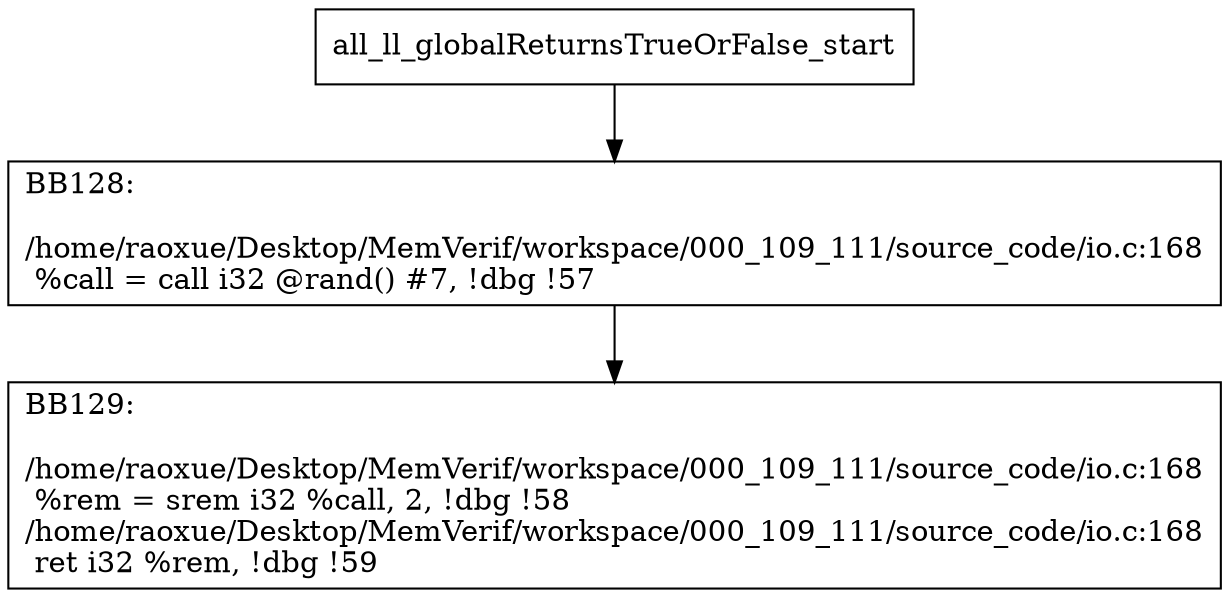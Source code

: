 digraph "CFG for'all_ll_globalReturnsTrueOrFalse' function" {
	BBall_ll_globalReturnsTrueOrFalse_start[shape=record,label="{all_ll_globalReturnsTrueOrFalse_start}"];
	BBall_ll_globalReturnsTrueOrFalse_start-> all_ll_globalReturnsTrueOrFalseBB128;
	all_ll_globalReturnsTrueOrFalseBB128 [shape=record, label="{BB128:\l\l/home/raoxue/Desktop/MemVerif/workspace/000_109_111/source_code/io.c:168\l
  %call = call i32 @rand() #7, !dbg !57\l
}"];
	all_ll_globalReturnsTrueOrFalseBB128-> all_ll_globalReturnsTrueOrFalseBB129;
	all_ll_globalReturnsTrueOrFalseBB129 [shape=record, label="{BB129:\l\l/home/raoxue/Desktop/MemVerif/workspace/000_109_111/source_code/io.c:168\l
  %rem = srem i32 %call, 2, !dbg !58\l
/home/raoxue/Desktop/MemVerif/workspace/000_109_111/source_code/io.c:168\l
  ret i32 %rem, !dbg !59\l
}"];
}
